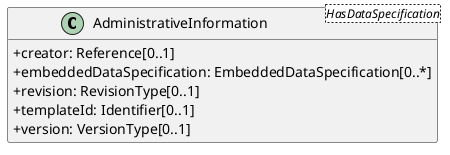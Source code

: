 @startuml
skinparam classAttributeIconSize 0
hide methods

class AdministrativeInformation<HasDataSpecification> {
  +creator: Reference[0..1] 
  +embeddedDataSpecification: EmbeddedDataSpecification[0..*] 
  +revision: RevisionType[0..1] 
  +templateId: Identifier[0..1] 
  +version: VersionType[0..1] 
}
@enduml